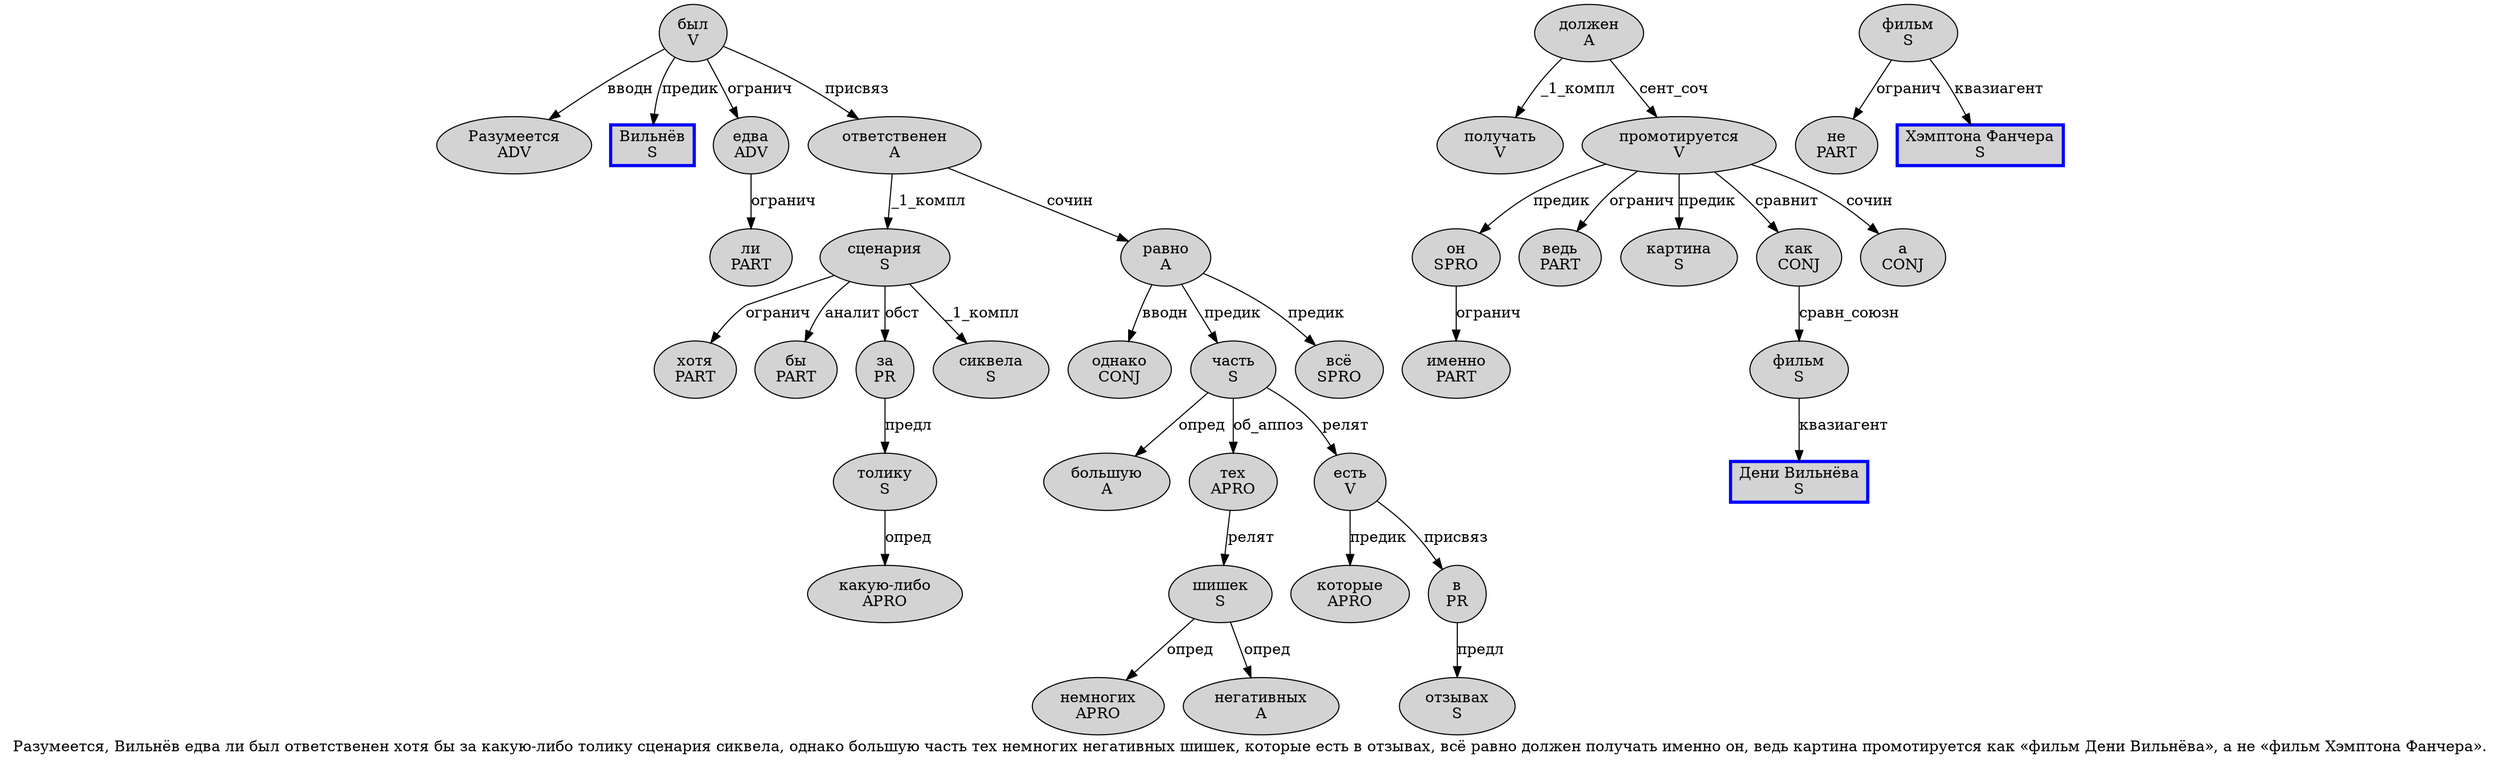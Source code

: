 digraph SENTENCE_2693 {
	graph [label="Разумеется, Вильнёв едва ли был ответственен хотя бы за какую-либо толику сценария сиквела, однако большую часть тех немногих негативных шишек, которые есть в отзывах, всё равно должен получать именно он, ведь картина промотируется как «фильм Дени Вильнёва», а не «фильм Хэмптона Фанчера»."]
	node [style=filled]
		0 [label="Разумеется
ADV" color="" fillcolor=lightgray penwidth=1 shape=ellipse]
		2 [label="Вильнёв
S" color=blue fillcolor=lightgray penwidth=3 shape=box]
		3 [label="едва
ADV" color="" fillcolor=lightgray penwidth=1 shape=ellipse]
		4 [label="ли
PART" color="" fillcolor=lightgray penwidth=1 shape=ellipse]
		5 [label="был
V" color="" fillcolor=lightgray penwidth=1 shape=ellipse]
		6 [label="ответственен
A" color="" fillcolor=lightgray penwidth=1 shape=ellipse]
		7 [label="хотя
PART" color="" fillcolor=lightgray penwidth=1 shape=ellipse]
		8 [label="бы
PART" color="" fillcolor=lightgray penwidth=1 shape=ellipse]
		9 [label="за
PR" color="" fillcolor=lightgray penwidth=1 shape=ellipse]
		10 [label="какую-либо
APRO" color="" fillcolor=lightgray penwidth=1 shape=ellipse]
		11 [label="толику
S" color="" fillcolor=lightgray penwidth=1 shape=ellipse]
		12 [label="сценария
S" color="" fillcolor=lightgray penwidth=1 shape=ellipse]
		13 [label="сиквела
S" color="" fillcolor=lightgray penwidth=1 shape=ellipse]
		15 [label="однако
CONJ" color="" fillcolor=lightgray penwidth=1 shape=ellipse]
		16 [label="большую
A" color="" fillcolor=lightgray penwidth=1 shape=ellipse]
		17 [label="часть
S" color="" fillcolor=lightgray penwidth=1 shape=ellipse]
		18 [label="тех
APRO" color="" fillcolor=lightgray penwidth=1 shape=ellipse]
		19 [label="немногих
APRO" color="" fillcolor=lightgray penwidth=1 shape=ellipse]
		20 [label="негативных
A" color="" fillcolor=lightgray penwidth=1 shape=ellipse]
		21 [label="шишек
S" color="" fillcolor=lightgray penwidth=1 shape=ellipse]
		23 [label="которые
APRO" color="" fillcolor=lightgray penwidth=1 shape=ellipse]
		24 [label="есть
V" color="" fillcolor=lightgray penwidth=1 shape=ellipse]
		25 [label="в
PR" color="" fillcolor=lightgray penwidth=1 shape=ellipse]
		26 [label="отзывах
S" color="" fillcolor=lightgray penwidth=1 shape=ellipse]
		28 [label="всё
SPRO" color="" fillcolor=lightgray penwidth=1 shape=ellipse]
		29 [label="равно
A" color="" fillcolor=lightgray penwidth=1 shape=ellipse]
		30 [label="должен
A" color="" fillcolor=lightgray penwidth=1 shape=ellipse]
		31 [label="получать
V" color="" fillcolor=lightgray penwidth=1 shape=ellipse]
		32 [label="именно
PART" color="" fillcolor=lightgray penwidth=1 shape=ellipse]
		33 [label="он
SPRO" color="" fillcolor=lightgray penwidth=1 shape=ellipse]
		35 [label="ведь
PART" color="" fillcolor=lightgray penwidth=1 shape=ellipse]
		36 [label="картина
S" color="" fillcolor=lightgray penwidth=1 shape=ellipse]
		37 [label="промотируется
V" color="" fillcolor=lightgray penwidth=1 shape=ellipse]
		38 [label="как
CONJ" color="" fillcolor=lightgray penwidth=1 shape=ellipse]
		40 [label="фильм
S" color="" fillcolor=lightgray penwidth=1 shape=ellipse]
		41 [label="Дени Вильнёва
S" color=blue fillcolor=lightgray penwidth=3 shape=box]
		44 [label="а
CONJ" color="" fillcolor=lightgray penwidth=1 shape=ellipse]
		45 [label="не
PART" color="" fillcolor=lightgray penwidth=1 shape=ellipse]
		47 [label="фильм
S" color="" fillcolor=lightgray penwidth=1 shape=ellipse]
		48 [label="Хэмптона Фанчера
S" color=blue fillcolor=lightgray penwidth=3 shape=box]
			33 -> 32 [label="огранич"]
			25 -> 26 [label="предл"]
			29 -> 15 [label="вводн"]
			29 -> 17 [label="предик"]
			29 -> 28 [label="предик"]
			47 -> 45 [label="огранич"]
			47 -> 48 [label="квазиагент"]
			17 -> 16 [label="опред"]
			17 -> 18 [label="об_аппоз"]
			17 -> 24 [label="релят"]
			5 -> 0 [label="вводн"]
			5 -> 2 [label="предик"]
			5 -> 3 [label="огранич"]
			5 -> 6 [label="присвяз"]
			30 -> 31 [label="_1_компл"]
			30 -> 37 [label="сент_соч"]
			6 -> 12 [label="_1_компл"]
			6 -> 29 [label="сочин"]
			24 -> 23 [label="предик"]
			24 -> 25 [label="присвяз"]
			37 -> 33 [label="предик"]
			37 -> 35 [label="огранич"]
			37 -> 36 [label="предик"]
			37 -> 38 [label="сравнит"]
			37 -> 44 [label="сочин"]
			9 -> 11 [label="предл"]
			12 -> 7 [label="огранич"]
			12 -> 8 [label="аналит"]
			12 -> 9 [label="обст"]
			12 -> 13 [label="_1_компл"]
			21 -> 19 [label="опред"]
			21 -> 20 [label="опред"]
			11 -> 10 [label="опред"]
			3 -> 4 [label="огранич"]
			40 -> 41 [label="квазиагент"]
			38 -> 40 [label="сравн_союзн"]
			18 -> 21 [label="релят"]
}